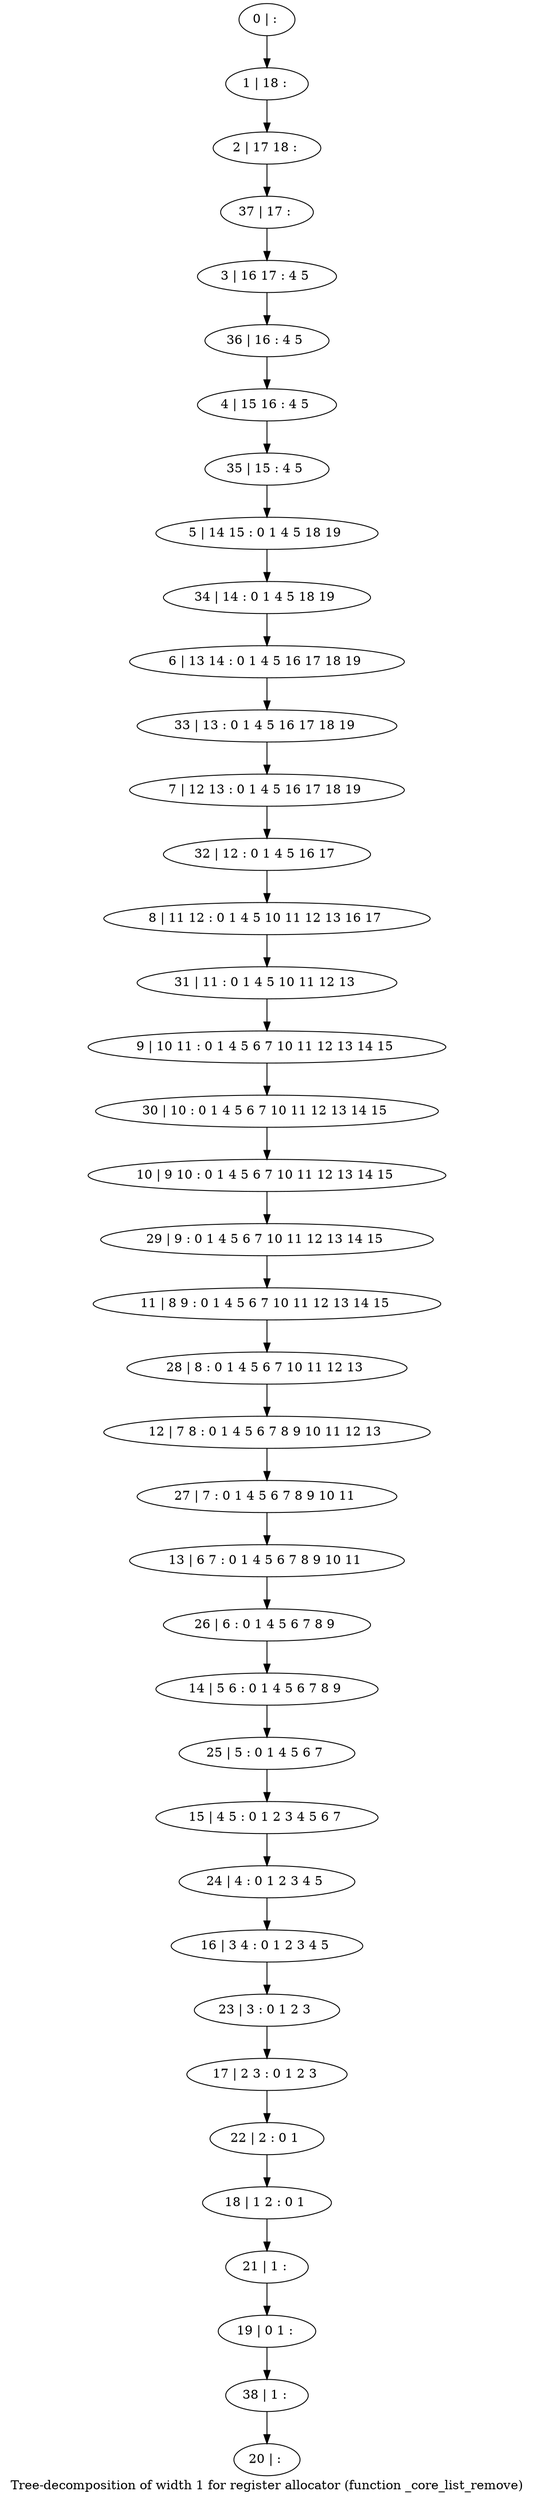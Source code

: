digraph G {
graph [label="Tree-decomposition of width 1 for register allocator (function _core_list_remove)"]
0[label="0 | : "];
1[label="1 | 18 : "];
2[label="2 | 17 18 : "];
3[label="3 | 16 17 : 4 5 "];
4[label="4 | 15 16 : 4 5 "];
5[label="5 | 14 15 : 0 1 4 5 18 19 "];
6[label="6 | 13 14 : 0 1 4 5 16 17 18 19 "];
7[label="7 | 12 13 : 0 1 4 5 16 17 18 19 "];
8[label="8 | 11 12 : 0 1 4 5 10 11 12 13 16 17 "];
9[label="9 | 10 11 : 0 1 4 5 6 7 10 11 12 13 14 15 "];
10[label="10 | 9 10 : 0 1 4 5 6 7 10 11 12 13 14 15 "];
11[label="11 | 8 9 : 0 1 4 5 6 7 10 11 12 13 14 15 "];
12[label="12 | 7 8 : 0 1 4 5 6 7 8 9 10 11 12 13 "];
13[label="13 | 6 7 : 0 1 4 5 6 7 8 9 10 11 "];
14[label="14 | 5 6 : 0 1 4 5 6 7 8 9 "];
15[label="15 | 4 5 : 0 1 2 3 4 5 6 7 "];
16[label="16 | 3 4 : 0 1 2 3 4 5 "];
17[label="17 | 2 3 : 0 1 2 3 "];
18[label="18 | 1 2 : 0 1 "];
19[label="19 | 0 1 : "];
20[label="20 | : "];
21[label="21 | 1 : "];
22[label="22 | 2 : 0 1 "];
23[label="23 | 3 : 0 1 2 3 "];
24[label="24 | 4 : 0 1 2 3 4 5 "];
25[label="25 | 5 : 0 1 4 5 6 7 "];
26[label="26 | 6 : 0 1 4 5 6 7 8 9 "];
27[label="27 | 7 : 0 1 4 5 6 7 8 9 10 11 "];
28[label="28 | 8 : 0 1 4 5 6 7 10 11 12 13 "];
29[label="29 | 9 : 0 1 4 5 6 7 10 11 12 13 14 15 "];
30[label="30 | 10 : 0 1 4 5 6 7 10 11 12 13 14 15 "];
31[label="31 | 11 : 0 1 4 5 10 11 12 13 "];
32[label="32 | 12 : 0 1 4 5 16 17 "];
33[label="33 | 13 : 0 1 4 5 16 17 18 19 "];
34[label="34 | 14 : 0 1 4 5 18 19 "];
35[label="35 | 15 : 4 5 "];
36[label="36 | 16 : 4 5 "];
37[label="37 | 17 : "];
38[label="38 | 1 : "];
0->1 ;
1->2 ;
21->19 ;
18->21 ;
22->18 ;
17->22 ;
23->17 ;
16->23 ;
24->16 ;
15->24 ;
25->15 ;
14->25 ;
26->14 ;
13->26 ;
27->13 ;
12->27 ;
28->12 ;
11->28 ;
29->11 ;
10->29 ;
30->10 ;
9->30 ;
31->9 ;
8->31 ;
32->8 ;
7->32 ;
33->7 ;
6->33 ;
34->6 ;
5->34 ;
35->5 ;
4->35 ;
36->4 ;
3->36 ;
37->3 ;
2->37 ;
38->20 ;
19->38 ;
}
